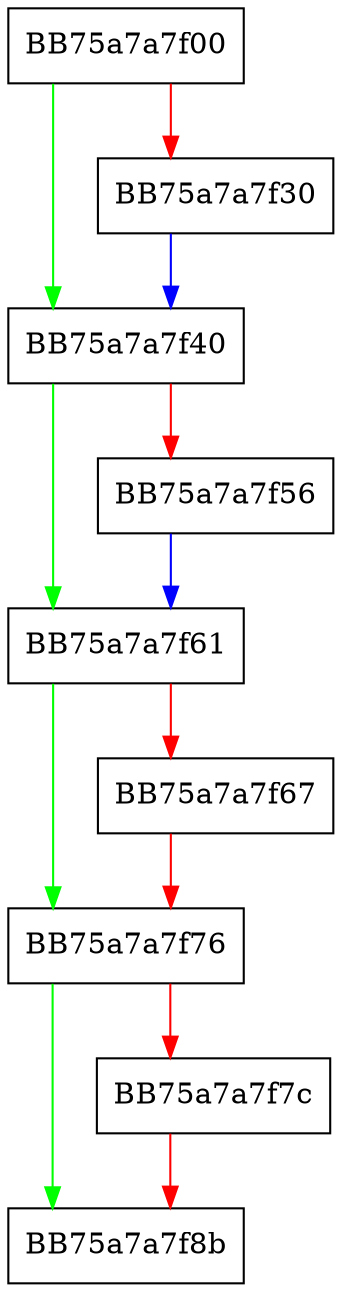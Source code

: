 digraph wctomb_s {
  node [shape="box"];
  graph [splines=ortho];
  BB75a7a7f00 -> BB75a7a7f40 [color="green"];
  BB75a7a7f00 -> BB75a7a7f30 [color="red"];
  BB75a7a7f30 -> BB75a7a7f40 [color="blue"];
  BB75a7a7f40 -> BB75a7a7f61 [color="green"];
  BB75a7a7f40 -> BB75a7a7f56 [color="red"];
  BB75a7a7f56 -> BB75a7a7f61 [color="blue"];
  BB75a7a7f61 -> BB75a7a7f76 [color="green"];
  BB75a7a7f61 -> BB75a7a7f67 [color="red"];
  BB75a7a7f67 -> BB75a7a7f76 [color="red"];
  BB75a7a7f76 -> BB75a7a7f8b [color="green"];
  BB75a7a7f76 -> BB75a7a7f7c [color="red"];
  BB75a7a7f7c -> BB75a7a7f8b [color="red"];
}